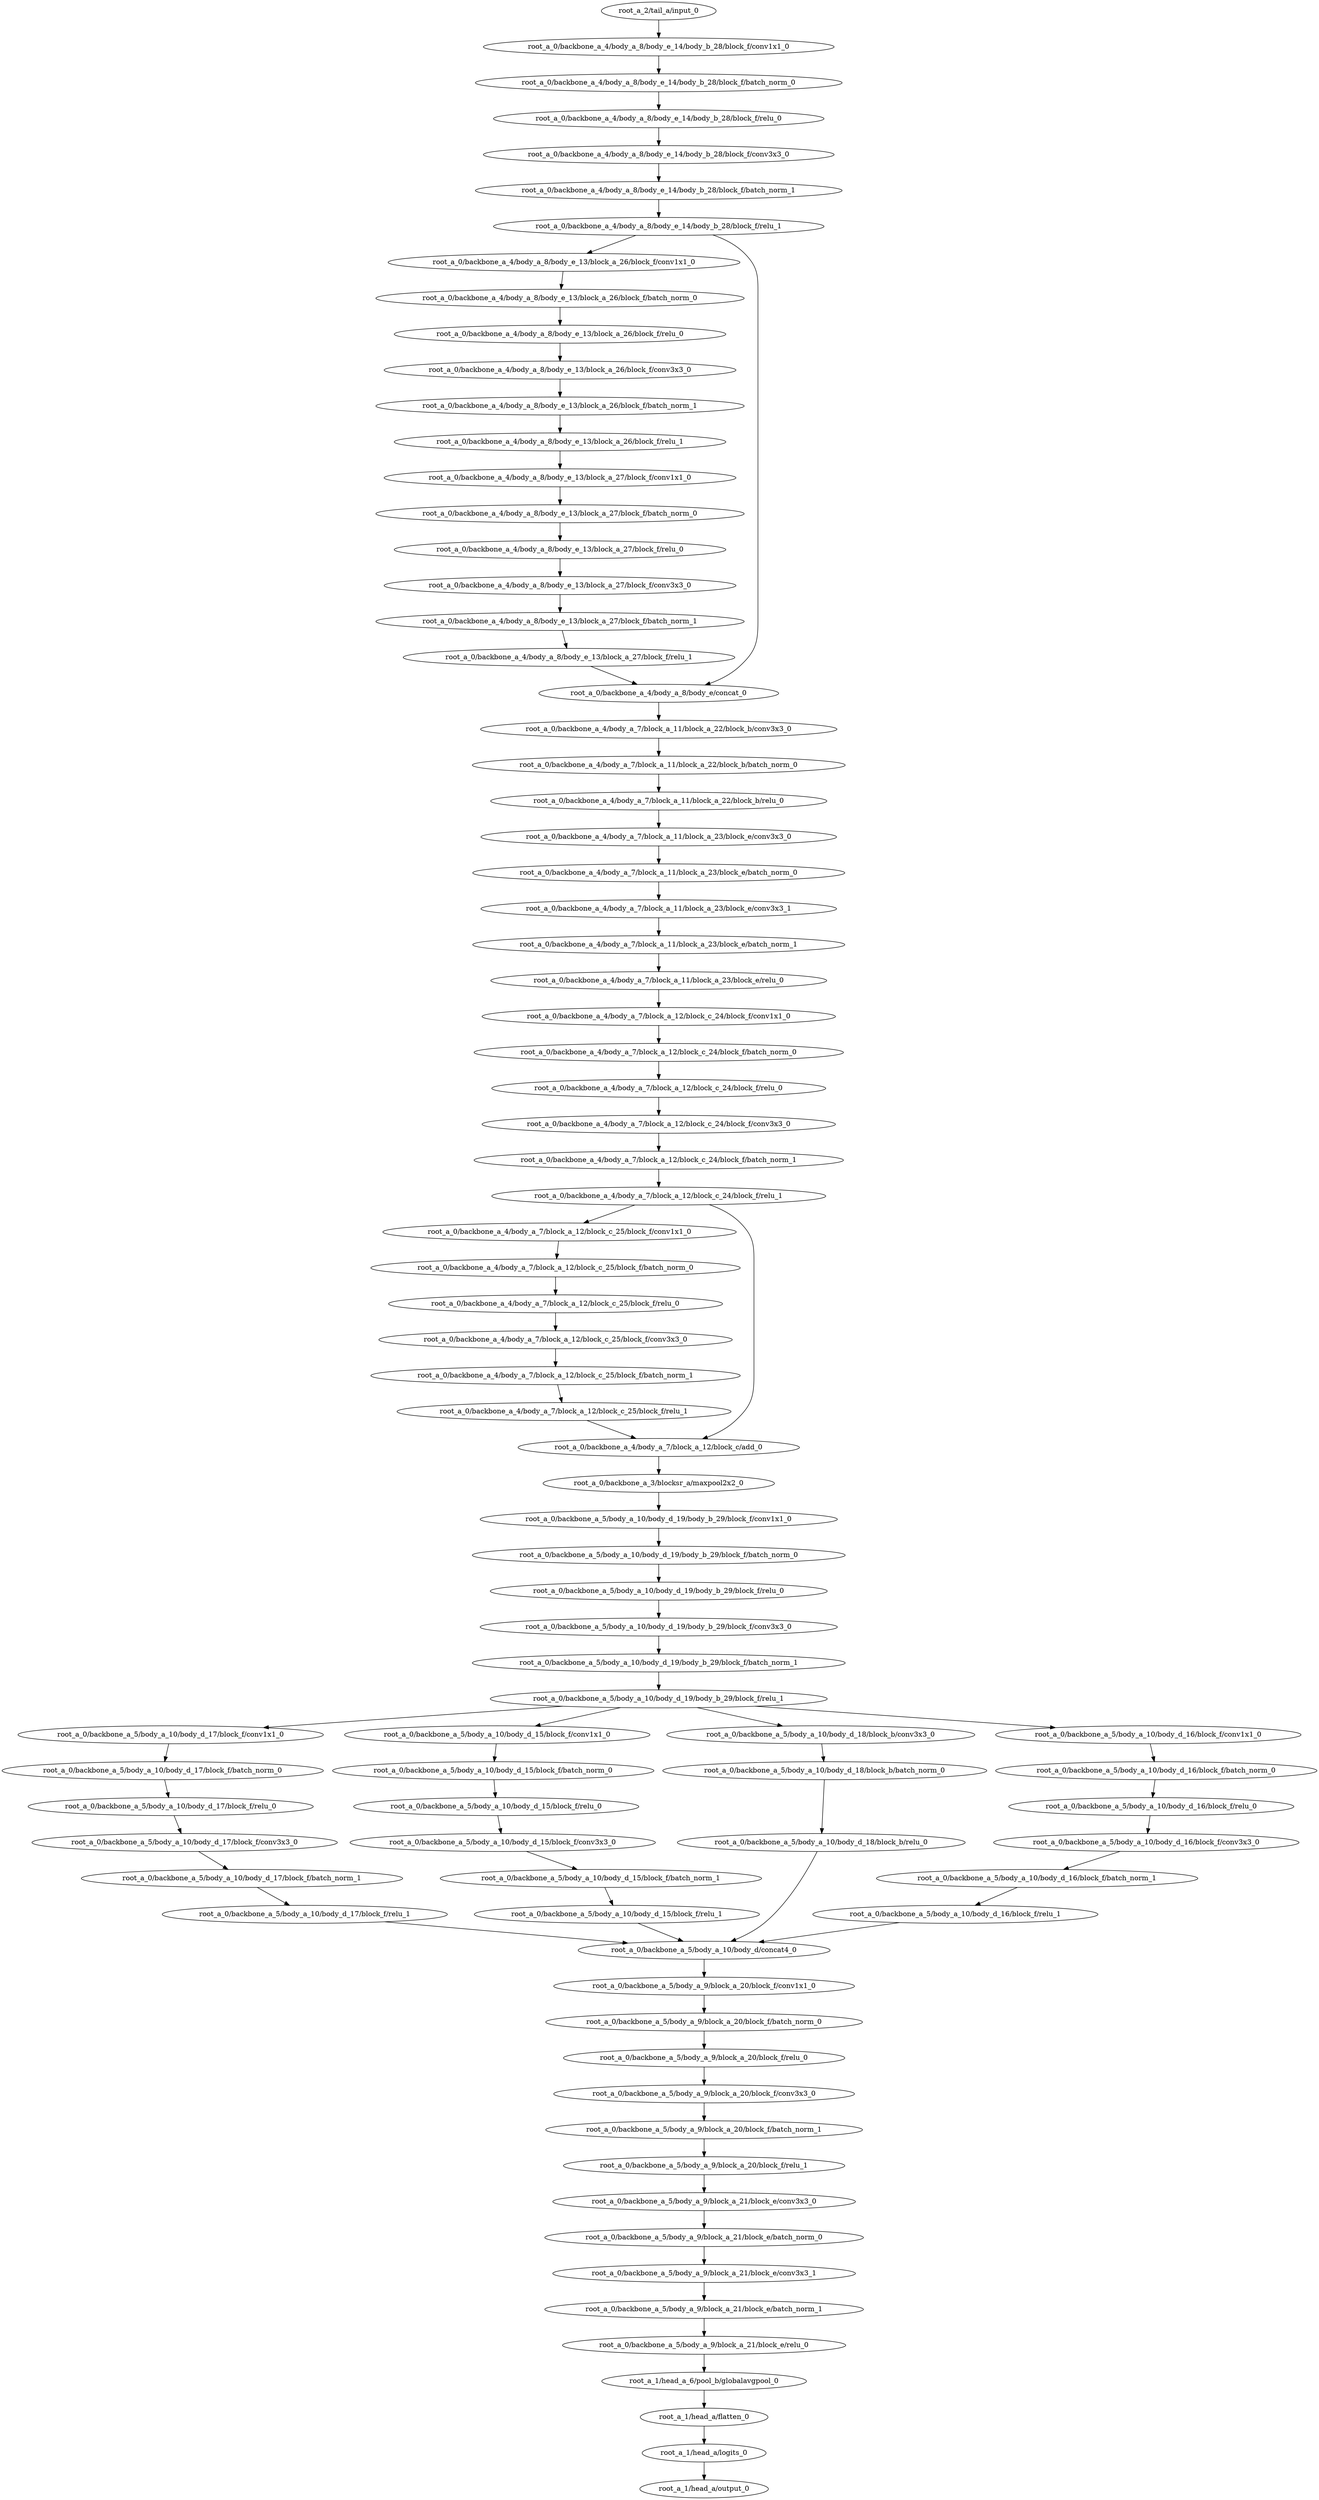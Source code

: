 digraph root_a {
	"root_a_2/tail_a/input_0"
	"root_a_0/backbone_a_4/body_a_8/body_e_14/body_b_28/block_f/conv1x1_0"
	"root_a_0/backbone_a_4/body_a_8/body_e_14/body_b_28/block_f/batch_norm_0"
	"root_a_0/backbone_a_4/body_a_8/body_e_14/body_b_28/block_f/relu_0"
	"root_a_0/backbone_a_4/body_a_8/body_e_14/body_b_28/block_f/conv3x3_0"
	"root_a_0/backbone_a_4/body_a_8/body_e_14/body_b_28/block_f/batch_norm_1"
	"root_a_0/backbone_a_4/body_a_8/body_e_14/body_b_28/block_f/relu_1"
	"root_a_0/backbone_a_4/body_a_8/body_e_13/block_a_26/block_f/conv1x1_0"
	"root_a_0/backbone_a_4/body_a_8/body_e_13/block_a_26/block_f/batch_norm_0"
	"root_a_0/backbone_a_4/body_a_8/body_e_13/block_a_26/block_f/relu_0"
	"root_a_0/backbone_a_4/body_a_8/body_e_13/block_a_26/block_f/conv3x3_0"
	"root_a_0/backbone_a_4/body_a_8/body_e_13/block_a_26/block_f/batch_norm_1"
	"root_a_0/backbone_a_4/body_a_8/body_e_13/block_a_26/block_f/relu_1"
	"root_a_0/backbone_a_4/body_a_8/body_e_13/block_a_27/block_f/conv1x1_0"
	"root_a_0/backbone_a_4/body_a_8/body_e_13/block_a_27/block_f/batch_norm_0"
	"root_a_0/backbone_a_4/body_a_8/body_e_13/block_a_27/block_f/relu_0"
	"root_a_0/backbone_a_4/body_a_8/body_e_13/block_a_27/block_f/conv3x3_0"
	"root_a_0/backbone_a_4/body_a_8/body_e_13/block_a_27/block_f/batch_norm_1"
	"root_a_0/backbone_a_4/body_a_8/body_e_13/block_a_27/block_f/relu_1"
	"root_a_0/backbone_a_4/body_a_8/body_e/concat_0"
	"root_a_0/backbone_a_4/body_a_7/block_a_11/block_a_22/block_b/conv3x3_0"
	"root_a_0/backbone_a_4/body_a_7/block_a_11/block_a_22/block_b/batch_norm_0"
	"root_a_0/backbone_a_4/body_a_7/block_a_11/block_a_22/block_b/relu_0"
	"root_a_0/backbone_a_4/body_a_7/block_a_11/block_a_23/block_e/conv3x3_0"
	"root_a_0/backbone_a_4/body_a_7/block_a_11/block_a_23/block_e/batch_norm_0"
	"root_a_0/backbone_a_4/body_a_7/block_a_11/block_a_23/block_e/conv3x3_1"
	"root_a_0/backbone_a_4/body_a_7/block_a_11/block_a_23/block_e/batch_norm_1"
	"root_a_0/backbone_a_4/body_a_7/block_a_11/block_a_23/block_e/relu_0"
	"root_a_0/backbone_a_4/body_a_7/block_a_12/block_c_24/block_f/conv1x1_0"
	"root_a_0/backbone_a_4/body_a_7/block_a_12/block_c_24/block_f/batch_norm_0"
	"root_a_0/backbone_a_4/body_a_7/block_a_12/block_c_24/block_f/relu_0"
	"root_a_0/backbone_a_4/body_a_7/block_a_12/block_c_24/block_f/conv3x3_0"
	"root_a_0/backbone_a_4/body_a_7/block_a_12/block_c_24/block_f/batch_norm_1"
	"root_a_0/backbone_a_4/body_a_7/block_a_12/block_c_24/block_f/relu_1"
	"root_a_0/backbone_a_4/body_a_7/block_a_12/block_c_25/block_f/conv1x1_0"
	"root_a_0/backbone_a_4/body_a_7/block_a_12/block_c_25/block_f/batch_norm_0"
	"root_a_0/backbone_a_4/body_a_7/block_a_12/block_c_25/block_f/relu_0"
	"root_a_0/backbone_a_4/body_a_7/block_a_12/block_c_25/block_f/conv3x3_0"
	"root_a_0/backbone_a_4/body_a_7/block_a_12/block_c_25/block_f/batch_norm_1"
	"root_a_0/backbone_a_4/body_a_7/block_a_12/block_c_25/block_f/relu_1"
	"root_a_0/backbone_a_4/body_a_7/block_a_12/block_c/add_0"
	"root_a_0/backbone_a_3/blocksr_a/maxpool2x2_0"
	"root_a_0/backbone_a_5/body_a_10/body_d_19/body_b_29/block_f/conv1x1_0"
	"root_a_0/backbone_a_5/body_a_10/body_d_19/body_b_29/block_f/batch_norm_0"
	"root_a_0/backbone_a_5/body_a_10/body_d_19/body_b_29/block_f/relu_0"
	"root_a_0/backbone_a_5/body_a_10/body_d_19/body_b_29/block_f/conv3x3_0"
	"root_a_0/backbone_a_5/body_a_10/body_d_19/body_b_29/block_f/batch_norm_1"
	"root_a_0/backbone_a_5/body_a_10/body_d_19/body_b_29/block_f/relu_1"
	"root_a_0/backbone_a_5/body_a_10/body_d_17/block_f/conv1x1_0"
	"root_a_0/backbone_a_5/body_a_10/body_d_17/block_f/batch_norm_0"
	"root_a_0/backbone_a_5/body_a_10/body_d_17/block_f/relu_0"
	"root_a_0/backbone_a_5/body_a_10/body_d_17/block_f/conv3x3_0"
	"root_a_0/backbone_a_5/body_a_10/body_d_17/block_f/batch_norm_1"
	"root_a_0/backbone_a_5/body_a_10/body_d_17/block_f/relu_1"
	"root_a_0/backbone_a_5/body_a_10/body_d_15/block_f/conv1x1_0"
	"root_a_0/backbone_a_5/body_a_10/body_d_15/block_f/batch_norm_0"
	"root_a_0/backbone_a_5/body_a_10/body_d_15/block_f/relu_0"
	"root_a_0/backbone_a_5/body_a_10/body_d_15/block_f/conv3x3_0"
	"root_a_0/backbone_a_5/body_a_10/body_d_15/block_f/batch_norm_1"
	"root_a_0/backbone_a_5/body_a_10/body_d_15/block_f/relu_1"
	"root_a_0/backbone_a_5/body_a_10/body_d_18/block_b/conv3x3_0"
	"root_a_0/backbone_a_5/body_a_10/body_d_18/block_b/batch_norm_0"
	"root_a_0/backbone_a_5/body_a_10/body_d_18/block_b/relu_0"
	"root_a_0/backbone_a_5/body_a_10/body_d_16/block_f/conv1x1_0"
	"root_a_0/backbone_a_5/body_a_10/body_d_16/block_f/batch_norm_0"
	"root_a_0/backbone_a_5/body_a_10/body_d_16/block_f/relu_0"
	"root_a_0/backbone_a_5/body_a_10/body_d_16/block_f/conv3x3_0"
	"root_a_0/backbone_a_5/body_a_10/body_d_16/block_f/batch_norm_1"
	"root_a_0/backbone_a_5/body_a_10/body_d_16/block_f/relu_1"
	"root_a_0/backbone_a_5/body_a_10/body_d/concat4_0"
	"root_a_0/backbone_a_5/body_a_9/block_a_20/block_f/conv1x1_0"
	"root_a_0/backbone_a_5/body_a_9/block_a_20/block_f/batch_norm_0"
	"root_a_0/backbone_a_5/body_a_9/block_a_20/block_f/relu_0"
	"root_a_0/backbone_a_5/body_a_9/block_a_20/block_f/conv3x3_0"
	"root_a_0/backbone_a_5/body_a_9/block_a_20/block_f/batch_norm_1"
	"root_a_0/backbone_a_5/body_a_9/block_a_20/block_f/relu_1"
	"root_a_0/backbone_a_5/body_a_9/block_a_21/block_e/conv3x3_0"
	"root_a_0/backbone_a_5/body_a_9/block_a_21/block_e/batch_norm_0"
	"root_a_0/backbone_a_5/body_a_9/block_a_21/block_e/conv3x3_1"
	"root_a_0/backbone_a_5/body_a_9/block_a_21/block_e/batch_norm_1"
	"root_a_0/backbone_a_5/body_a_9/block_a_21/block_e/relu_0"
	"root_a_1/head_a_6/pool_b/globalavgpool_0"
	"root_a_1/head_a/flatten_0"
	"root_a_1/head_a/logits_0"
	"root_a_1/head_a/output_0"

	"root_a_2/tail_a/input_0" -> "root_a_0/backbone_a_4/body_a_8/body_e_14/body_b_28/block_f/conv1x1_0"
	"root_a_0/backbone_a_4/body_a_8/body_e_14/body_b_28/block_f/conv1x1_0" -> "root_a_0/backbone_a_4/body_a_8/body_e_14/body_b_28/block_f/batch_norm_0"
	"root_a_0/backbone_a_4/body_a_8/body_e_14/body_b_28/block_f/batch_norm_0" -> "root_a_0/backbone_a_4/body_a_8/body_e_14/body_b_28/block_f/relu_0"
	"root_a_0/backbone_a_4/body_a_8/body_e_14/body_b_28/block_f/relu_0" -> "root_a_0/backbone_a_4/body_a_8/body_e_14/body_b_28/block_f/conv3x3_0"
	"root_a_0/backbone_a_4/body_a_8/body_e_14/body_b_28/block_f/conv3x3_0" -> "root_a_0/backbone_a_4/body_a_8/body_e_14/body_b_28/block_f/batch_norm_1"
	"root_a_0/backbone_a_4/body_a_8/body_e_14/body_b_28/block_f/batch_norm_1" -> "root_a_0/backbone_a_4/body_a_8/body_e_14/body_b_28/block_f/relu_1"
	"root_a_0/backbone_a_4/body_a_8/body_e_14/body_b_28/block_f/relu_1" -> "root_a_0/backbone_a_4/body_a_8/body_e_13/block_a_26/block_f/conv1x1_0"
	"root_a_0/backbone_a_4/body_a_8/body_e_13/block_a_26/block_f/conv1x1_0" -> "root_a_0/backbone_a_4/body_a_8/body_e_13/block_a_26/block_f/batch_norm_0"
	"root_a_0/backbone_a_4/body_a_8/body_e_13/block_a_26/block_f/batch_norm_0" -> "root_a_0/backbone_a_4/body_a_8/body_e_13/block_a_26/block_f/relu_0"
	"root_a_0/backbone_a_4/body_a_8/body_e_13/block_a_26/block_f/relu_0" -> "root_a_0/backbone_a_4/body_a_8/body_e_13/block_a_26/block_f/conv3x3_0"
	"root_a_0/backbone_a_4/body_a_8/body_e_13/block_a_26/block_f/conv3x3_0" -> "root_a_0/backbone_a_4/body_a_8/body_e_13/block_a_26/block_f/batch_norm_1"
	"root_a_0/backbone_a_4/body_a_8/body_e_13/block_a_26/block_f/batch_norm_1" -> "root_a_0/backbone_a_4/body_a_8/body_e_13/block_a_26/block_f/relu_1"
	"root_a_0/backbone_a_4/body_a_8/body_e_13/block_a_26/block_f/relu_1" -> "root_a_0/backbone_a_4/body_a_8/body_e_13/block_a_27/block_f/conv1x1_0"
	"root_a_0/backbone_a_4/body_a_8/body_e_13/block_a_27/block_f/conv1x1_0" -> "root_a_0/backbone_a_4/body_a_8/body_e_13/block_a_27/block_f/batch_norm_0"
	"root_a_0/backbone_a_4/body_a_8/body_e_13/block_a_27/block_f/batch_norm_0" -> "root_a_0/backbone_a_4/body_a_8/body_e_13/block_a_27/block_f/relu_0"
	"root_a_0/backbone_a_4/body_a_8/body_e_13/block_a_27/block_f/relu_0" -> "root_a_0/backbone_a_4/body_a_8/body_e_13/block_a_27/block_f/conv3x3_0"
	"root_a_0/backbone_a_4/body_a_8/body_e_13/block_a_27/block_f/conv3x3_0" -> "root_a_0/backbone_a_4/body_a_8/body_e_13/block_a_27/block_f/batch_norm_1"
	"root_a_0/backbone_a_4/body_a_8/body_e_13/block_a_27/block_f/batch_norm_1" -> "root_a_0/backbone_a_4/body_a_8/body_e_13/block_a_27/block_f/relu_1"
	"root_a_0/backbone_a_4/body_a_8/body_e_14/body_b_28/block_f/relu_1" -> "root_a_0/backbone_a_4/body_a_8/body_e/concat_0"
	"root_a_0/backbone_a_4/body_a_8/body_e_13/block_a_27/block_f/relu_1" -> "root_a_0/backbone_a_4/body_a_8/body_e/concat_0"
	"root_a_0/backbone_a_4/body_a_8/body_e/concat_0" -> "root_a_0/backbone_a_4/body_a_7/block_a_11/block_a_22/block_b/conv3x3_0"
	"root_a_0/backbone_a_4/body_a_7/block_a_11/block_a_22/block_b/conv3x3_0" -> "root_a_0/backbone_a_4/body_a_7/block_a_11/block_a_22/block_b/batch_norm_0"
	"root_a_0/backbone_a_4/body_a_7/block_a_11/block_a_22/block_b/batch_norm_0" -> "root_a_0/backbone_a_4/body_a_7/block_a_11/block_a_22/block_b/relu_0"
	"root_a_0/backbone_a_4/body_a_7/block_a_11/block_a_22/block_b/relu_0" -> "root_a_0/backbone_a_4/body_a_7/block_a_11/block_a_23/block_e/conv3x3_0"
	"root_a_0/backbone_a_4/body_a_7/block_a_11/block_a_23/block_e/conv3x3_0" -> "root_a_0/backbone_a_4/body_a_7/block_a_11/block_a_23/block_e/batch_norm_0"
	"root_a_0/backbone_a_4/body_a_7/block_a_11/block_a_23/block_e/batch_norm_0" -> "root_a_0/backbone_a_4/body_a_7/block_a_11/block_a_23/block_e/conv3x3_1"
	"root_a_0/backbone_a_4/body_a_7/block_a_11/block_a_23/block_e/conv3x3_1" -> "root_a_0/backbone_a_4/body_a_7/block_a_11/block_a_23/block_e/batch_norm_1"
	"root_a_0/backbone_a_4/body_a_7/block_a_11/block_a_23/block_e/batch_norm_1" -> "root_a_0/backbone_a_4/body_a_7/block_a_11/block_a_23/block_e/relu_0"
	"root_a_0/backbone_a_4/body_a_7/block_a_11/block_a_23/block_e/relu_0" -> "root_a_0/backbone_a_4/body_a_7/block_a_12/block_c_24/block_f/conv1x1_0"
	"root_a_0/backbone_a_4/body_a_7/block_a_12/block_c_24/block_f/conv1x1_0" -> "root_a_0/backbone_a_4/body_a_7/block_a_12/block_c_24/block_f/batch_norm_0"
	"root_a_0/backbone_a_4/body_a_7/block_a_12/block_c_24/block_f/batch_norm_0" -> "root_a_0/backbone_a_4/body_a_7/block_a_12/block_c_24/block_f/relu_0"
	"root_a_0/backbone_a_4/body_a_7/block_a_12/block_c_24/block_f/relu_0" -> "root_a_0/backbone_a_4/body_a_7/block_a_12/block_c_24/block_f/conv3x3_0"
	"root_a_0/backbone_a_4/body_a_7/block_a_12/block_c_24/block_f/conv3x3_0" -> "root_a_0/backbone_a_4/body_a_7/block_a_12/block_c_24/block_f/batch_norm_1"
	"root_a_0/backbone_a_4/body_a_7/block_a_12/block_c_24/block_f/batch_norm_1" -> "root_a_0/backbone_a_4/body_a_7/block_a_12/block_c_24/block_f/relu_1"
	"root_a_0/backbone_a_4/body_a_7/block_a_12/block_c_24/block_f/relu_1" -> "root_a_0/backbone_a_4/body_a_7/block_a_12/block_c_25/block_f/conv1x1_0"
	"root_a_0/backbone_a_4/body_a_7/block_a_12/block_c_25/block_f/conv1x1_0" -> "root_a_0/backbone_a_4/body_a_7/block_a_12/block_c_25/block_f/batch_norm_0"
	"root_a_0/backbone_a_4/body_a_7/block_a_12/block_c_25/block_f/batch_norm_0" -> "root_a_0/backbone_a_4/body_a_7/block_a_12/block_c_25/block_f/relu_0"
	"root_a_0/backbone_a_4/body_a_7/block_a_12/block_c_25/block_f/relu_0" -> "root_a_0/backbone_a_4/body_a_7/block_a_12/block_c_25/block_f/conv3x3_0"
	"root_a_0/backbone_a_4/body_a_7/block_a_12/block_c_25/block_f/conv3x3_0" -> "root_a_0/backbone_a_4/body_a_7/block_a_12/block_c_25/block_f/batch_norm_1"
	"root_a_0/backbone_a_4/body_a_7/block_a_12/block_c_25/block_f/batch_norm_1" -> "root_a_0/backbone_a_4/body_a_7/block_a_12/block_c_25/block_f/relu_1"
	"root_a_0/backbone_a_4/body_a_7/block_a_12/block_c_25/block_f/relu_1" -> "root_a_0/backbone_a_4/body_a_7/block_a_12/block_c/add_0"
	"root_a_0/backbone_a_4/body_a_7/block_a_12/block_c_24/block_f/relu_1" -> "root_a_0/backbone_a_4/body_a_7/block_a_12/block_c/add_0"
	"root_a_0/backbone_a_4/body_a_7/block_a_12/block_c/add_0" -> "root_a_0/backbone_a_3/blocksr_a/maxpool2x2_0"
	"root_a_0/backbone_a_3/blocksr_a/maxpool2x2_0" -> "root_a_0/backbone_a_5/body_a_10/body_d_19/body_b_29/block_f/conv1x1_0"
	"root_a_0/backbone_a_5/body_a_10/body_d_19/body_b_29/block_f/conv1x1_0" -> "root_a_0/backbone_a_5/body_a_10/body_d_19/body_b_29/block_f/batch_norm_0"
	"root_a_0/backbone_a_5/body_a_10/body_d_19/body_b_29/block_f/batch_norm_0" -> "root_a_0/backbone_a_5/body_a_10/body_d_19/body_b_29/block_f/relu_0"
	"root_a_0/backbone_a_5/body_a_10/body_d_19/body_b_29/block_f/relu_0" -> "root_a_0/backbone_a_5/body_a_10/body_d_19/body_b_29/block_f/conv3x3_0"
	"root_a_0/backbone_a_5/body_a_10/body_d_19/body_b_29/block_f/conv3x3_0" -> "root_a_0/backbone_a_5/body_a_10/body_d_19/body_b_29/block_f/batch_norm_1"
	"root_a_0/backbone_a_5/body_a_10/body_d_19/body_b_29/block_f/batch_norm_1" -> "root_a_0/backbone_a_5/body_a_10/body_d_19/body_b_29/block_f/relu_1"
	"root_a_0/backbone_a_5/body_a_10/body_d_19/body_b_29/block_f/relu_1" -> "root_a_0/backbone_a_5/body_a_10/body_d_17/block_f/conv1x1_0"
	"root_a_0/backbone_a_5/body_a_10/body_d_17/block_f/conv1x1_0" -> "root_a_0/backbone_a_5/body_a_10/body_d_17/block_f/batch_norm_0"
	"root_a_0/backbone_a_5/body_a_10/body_d_17/block_f/batch_norm_0" -> "root_a_0/backbone_a_5/body_a_10/body_d_17/block_f/relu_0"
	"root_a_0/backbone_a_5/body_a_10/body_d_17/block_f/relu_0" -> "root_a_0/backbone_a_5/body_a_10/body_d_17/block_f/conv3x3_0"
	"root_a_0/backbone_a_5/body_a_10/body_d_17/block_f/conv3x3_0" -> "root_a_0/backbone_a_5/body_a_10/body_d_17/block_f/batch_norm_1"
	"root_a_0/backbone_a_5/body_a_10/body_d_17/block_f/batch_norm_1" -> "root_a_0/backbone_a_5/body_a_10/body_d_17/block_f/relu_1"
	"root_a_0/backbone_a_5/body_a_10/body_d_19/body_b_29/block_f/relu_1" -> "root_a_0/backbone_a_5/body_a_10/body_d_15/block_f/conv1x1_0"
	"root_a_0/backbone_a_5/body_a_10/body_d_15/block_f/conv1x1_0" -> "root_a_0/backbone_a_5/body_a_10/body_d_15/block_f/batch_norm_0"
	"root_a_0/backbone_a_5/body_a_10/body_d_15/block_f/batch_norm_0" -> "root_a_0/backbone_a_5/body_a_10/body_d_15/block_f/relu_0"
	"root_a_0/backbone_a_5/body_a_10/body_d_15/block_f/relu_0" -> "root_a_0/backbone_a_5/body_a_10/body_d_15/block_f/conv3x3_0"
	"root_a_0/backbone_a_5/body_a_10/body_d_15/block_f/conv3x3_0" -> "root_a_0/backbone_a_5/body_a_10/body_d_15/block_f/batch_norm_1"
	"root_a_0/backbone_a_5/body_a_10/body_d_15/block_f/batch_norm_1" -> "root_a_0/backbone_a_5/body_a_10/body_d_15/block_f/relu_1"
	"root_a_0/backbone_a_5/body_a_10/body_d_19/body_b_29/block_f/relu_1" -> "root_a_0/backbone_a_5/body_a_10/body_d_18/block_b/conv3x3_0"
	"root_a_0/backbone_a_5/body_a_10/body_d_18/block_b/conv3x3_0" -> "root_a_0/backbone_a_5/body_a_10/body_d_18/block_b/batch_norm_0"
	"root_a_0/backbone_a_5/body_a_10/body_d_18/block_b/batch_norm_0" -> "root_a_0/backbone_a_5/body_a_10/body_d_18/block_b/relu_0"
	"root_a_0/backbone_a_5/body_a_10/body_d_19/body_b_29/block_f/relu_1" -> "root_a_0/backbone_a_5/body_a_10/body_d_16/block_f/conv1x1_0"
	"root_a_0/backbone_a_5/body_a_10/body_d_16/block_f/conv1x1_0" -> "root_a_0/backbone_a_5/body_a_10/body_d_16/block_f/batch_norm_0"
	"root_a_0/backbone_a_5/body_a_10/body_d_16/block_f/batch_norm_0" -> "root_a_0/backbone_a_5/body_a_10/body_d_16/block_f/relu_0"
	"root_a_0/backbone_a_5/body_a_10/body_d_16/block_f/relu_0" -> "root_a_0/backbone_a_5/body_a_10/body_d_16/block_f/conv3x3_0"
	"root_a_0/backbone_a_5/body_a_10/body_d_16/block_f/conv3x3_0" -> "root_a_0/backbone_a_5/body_a_10/body_d_16/block_f/batch_norm_1"
	"root_a_0/backbone_a_5/body_a_10/body_d_16/block_f/batch_norm_1" -> "root_a_0/backbone_a_5/body_a_10/body_d_16/block_f/relu_1"
	"root_a_0/backbone_a_5/body_a_10/body_d_17/block_f/relu_1" -> "root_a_0/backbone_a_5/body_a_10/body_d/concat4_0"
	"root_a_0/backbone_a_5/body_a_10/body_d_15/block_f/relu_1" -> "root_a_0/backbone_a_5/body_a_10/body_d/concat4_0"
	"root_a_0/backbone_a_5/body_a_10/body_d_18/block_b/relu_0" -> "root_a_0/backbone_a_5/body_a_10/body_d/concat4_0"
	"root_a_0/backbone_a_5/body_a_10/body_d_16/block_f/relu_1" -> "root_a_0/backbone_a_5/body_a_10/body_d/concat4_0"
	"root_a_0/backbone_a_5/body_a_10/body_d/concat4_0" -> "root_a_0/backbone_a_5/body_a_9/block_a_20/block_f/conv1x1_0"
	"root_a_0/backbone_a_5/body_a_9/block_a_20/block_f/conv1x1_0" -> "root_a_0/backbone_a_5/body_a_9/block_a_20/block_f/batch_norm_0"
	"root_a_0/backbone_a_5/body_a_9/block_a_20/block_f/batch_norm_0" -> "root_a_0/backbone_a_5/body_a_9/block_a_20/block_f/relu_0"
	"root_a_0/backbone_a_5/body_a_9/block_a_20/block_f/relu_0" -> "root_a_0/backbone_a_5/body_a_9/block_a_20/block_f/conv3x3_0"
	"root_a_0/backbone_a_5/body_a_9/block_a_20/block_f/conv3x3_0" -> "root_a_0/backbone_a_5/body_a_9/block_a_20/block_f/batch_norm_1"
	"root_a_0/backbone_a_5/body_a_9/block_a_20/block_f/batch_norm_1" -> "root_a_0/backbone_a_5/body_a_9/block_a_20/block_f/relu_1"
	"root_a_0/backbone_a_5/body_a_9/block_a_20/block_f/relu_1" -> "root_a_0/backbone_a_5/body_a_9/block_a_21/block_e/conv3x3_0"
	"root_a_0/backbone_a_5/body_a_9/block_a_21/block_e/conv3x3_0" -> "root_a_0/backbone_a_5/body_a_9/block_a_21/block_e/batch_norm_0"
	"root_a_0/backbone_a_5/body_a_9/block_a_21/block_e/batch_norm_0" -> "root_a_0/backbone_a_5/body_a_9/block_a_21/block_e/conv3x3_1"
	"root_a_0/backbone_a_5/body_a_9/block_a_21/block_e/conv3x3_1" -> "root_a_0/backbone_a_5/body_a_9/block_a_21/block_e/batch_norm_1"
	"root_a_0/backbone_a_5/body_a_9/block_a_21/block_e/batch_norm_1" -> "root_a_0/backbone_a_5/body_a_9/block_a_21/block_e/relu_0"
	"root_a_0/backbone_a_5/body_a_9/block_a_21/block_e/relu_0" -> "root_a_1/head_a_6/pool_b/globalavgpool_0"
	"root_a_1/head_a_6/pool_b/globalavgpool_0" -> "root_a_1/head_a/flatten_0"
	"root_a_1/head_a/flatten_0" -> "root_a_1/head_a/logits_0"
	"root_a_1/head_a/logits_0" -> "root_a_1/head_a/output_0"

}